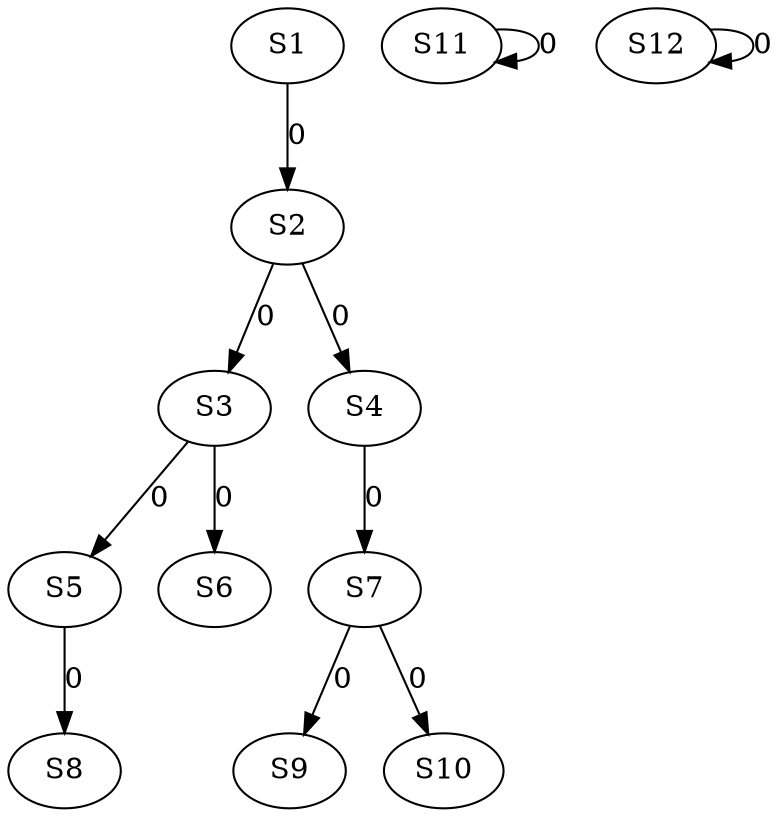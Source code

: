 strict digraph {
	S1 -> S2 [ label = 0 ];
	S2 -> S3 [ label = 0 ];
	S2 -> S4 [ label = 0 ];
	S3 -> S5 [ label = 0 ];
	S3 -> S6 [ label = 0 ];
	S4 -> S7 [ label = 0 ];
	S5 -> S8 [ label = 0 ];
	S7 -> S9 [ label = 0 ];
	S7 -> S10 [ label = 0 ];
	S11 -> S11 [ label = 0 ];
	S12 -> S12 [ label = 0 ];
}